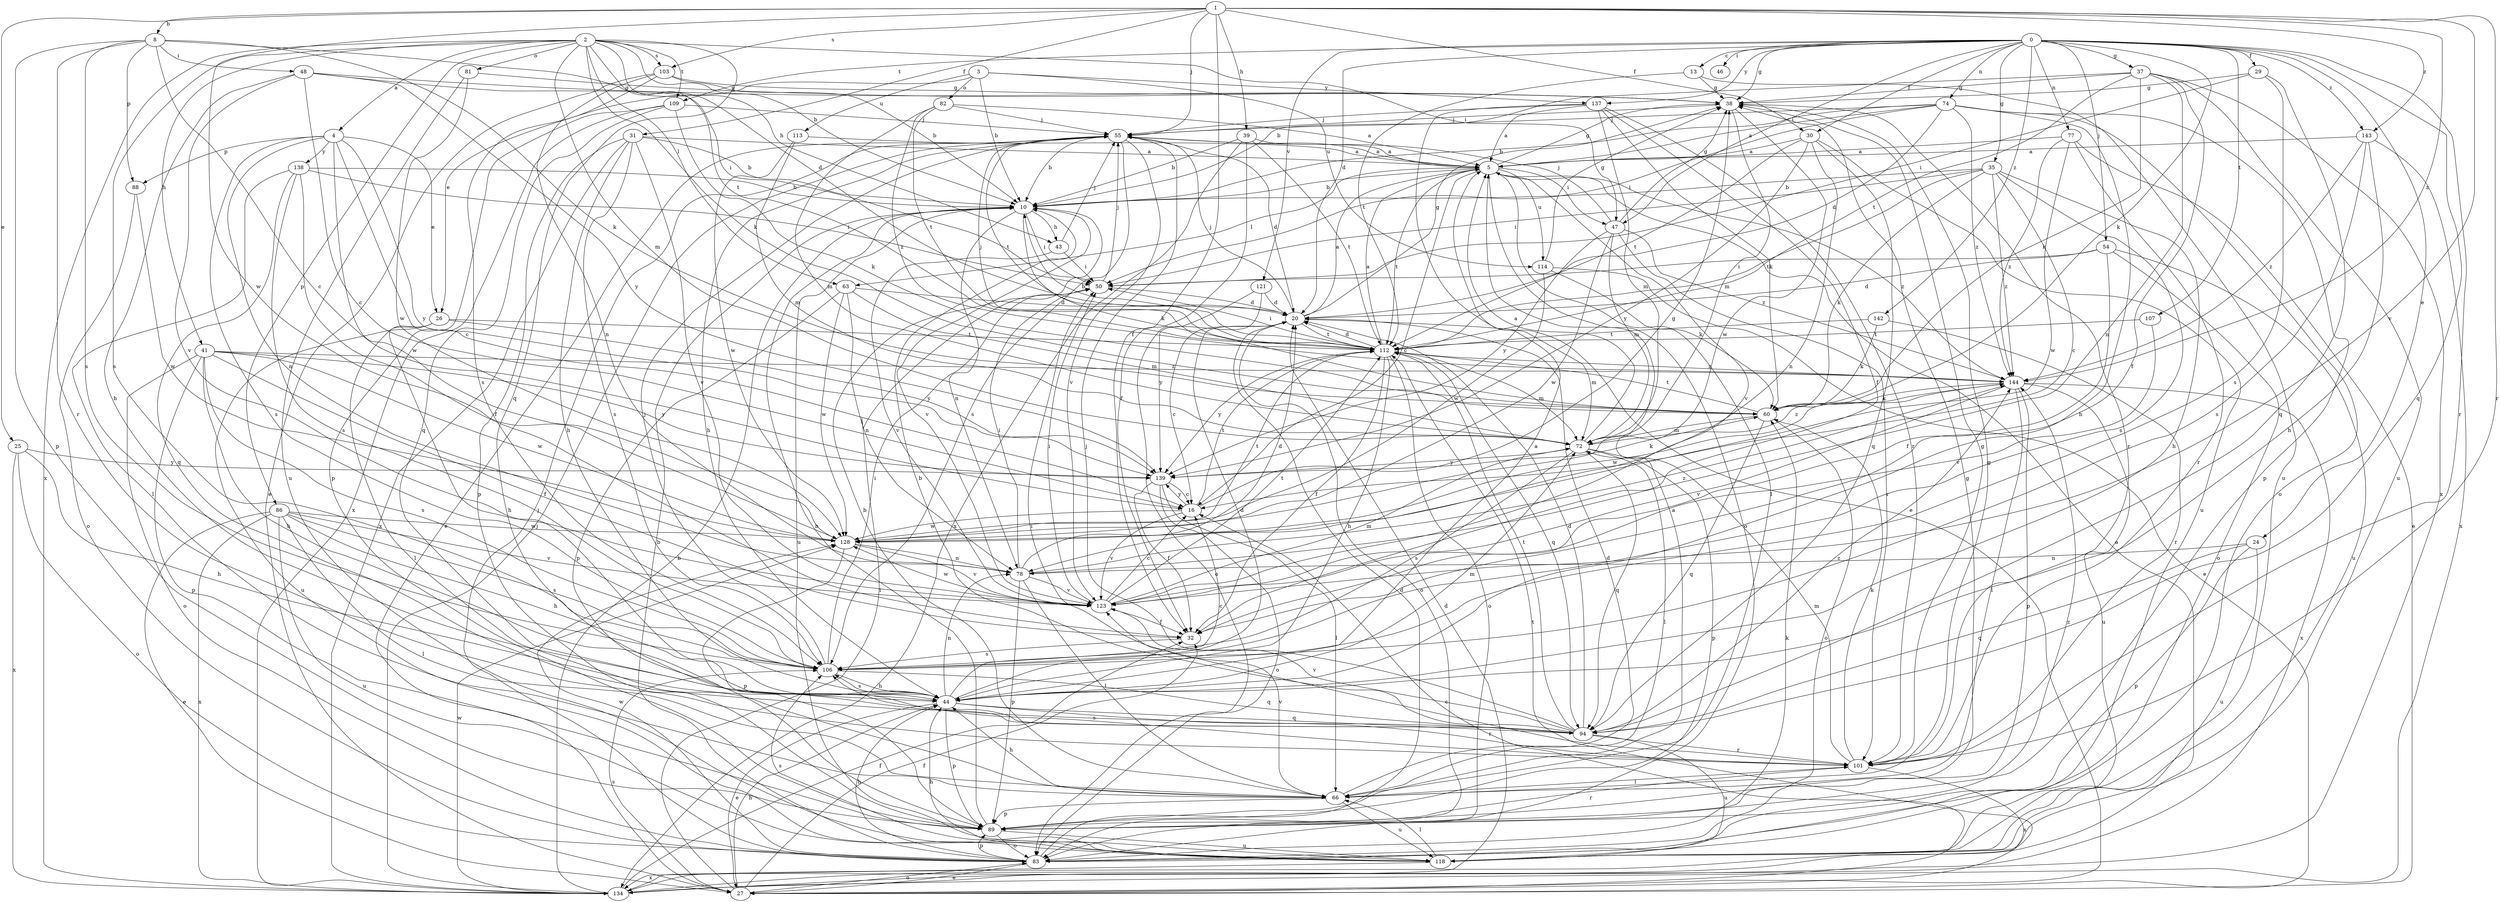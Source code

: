 strict digraph  {
0;
1;
2;
3;
4;
5;
8;
10;
13;
16;
20;
24;
25;
26;
27;
29;
30;
31;
32;
35;
37;
38;
39;
41;
43;
44;
46;
47;
48;
50;
54;
55;
60;
63;
66;
72;
74;
77;
78;
81;
82;
83;
86;
88;
89;
94;
101;
103;
106;
107;
109;
112;
113;
114;
118;
121;
123;
128;
134;
137;
138;
139;
142;
143;
144;
0 -> 13  [label=c];
0 -> 20  [label=d];
0 -> 24  [label=e];
0 -> 29  [label=f];
0 -> 30  [label=f];
0 -> 35  [label=g];
0 -> 37  [label=g];
0 -> 38  [label=g];
0 -> 46  [label=i];
0 -> 47  [label=i];
0 -> 54  [label=j];
0 -> 60  [label=k];
0 -> 74  [label=n];
0 -> 77  [label=n];
0 -> 94  [label=q];
0 -> 101  [label=r];
0 -> 107  [label=t];
0 -> 109  [label=t];
0 -> 121  [label=v];
0 -> 137  [label=y];
0 -> 142  [label=z];
0 -> 143  [label=z];
1 -> 8  [label=b];
1 -> 25  [label=e];
1 -> 30  [label=f];
1 -> 31  [label=f];
1 -> 32  [label=f];
1 -> 39  [label=h];
1 -> 55  [label=j];
1 -> 101  [label=r];
1 -> 103  [label=s];
1 -> 123  [label=v];
1 -> 128  [label=w];
1 -> 143  [label=z];
1 -> 144  [label=z];
2 -> 4  [label=a];
2 -> 10  [label=b];
2 -> 41  [label=h];
2 -> 43  [label=h];
2 -> 47  [label=i];
2 -> 60  [label=k];
2 -> 63  [label=l];
2 -> 72  [label=m];
2 -> 81  [label=o];
2 -> 86  [label=p];
2 -> 94  [label=q];
2 -> 103  [label=s];
2 -> 106  [label=s];
2 -> 109  [label=t];
2 -> 112  [label=t];
2 -> 134  [label=x];
3 -> 10  [label=b];
3 -> 26  [label=e];
3 -> 82  [label=o];
3 -> 113  [label=u];
3 -> 114  [label=u];
3 -> 137  [label=y];
4 -> 16  [label=c];
4 -> 26  [label=e];
4 -> 78  [label=n];
4 -> 88  [label=p];
4 -> 106  [label=s];
4 -> 128  [label=w];
4 -> 138  [label=y];
4 -> 139  [label=y];
5 -> 10  [label=b];
5 -> 16  [label=c];
5 -> 38  [label=g];
5 -> 47  [label=i];
5 -> 63  [label=l];
5 -> 66  [label=l];
5 -> 83  [label=o];
5 -> 112  [label=t];
5 -> 114  [label=u];
5 -> 123  [label=v];
5 -> 144  [label=z];
8 -> 16  [label=c];
8 -> 20  [label=d];
8 -> 48  [label=i];
8 -> 60  [label=k];
8 -> 88  [label=p];
8 -> 89  [label=p];
8 -> 101  [label=r];
8 -> 106  [label=s];
10 -> 43  [label=h];
10 -> 50  [label=i];
10 -> 60  [label=k];
10 -> 78  [label=n];
10 -> 118  [label=u];
10 -> 123  [label=v];
13 -> 38  [label=g];
13 -> 112  [label=t];
13 -> 118  [label=u];
16 -> 38  [label=g];
16 -> 112  [label=t];
16 -> 123  [label=v];
16 -> 128  [label=w];
16 -> 139  [label=y];
20 -> 5  [label=a];
20 -> 16  [label=c];
20 -> 38  [label=g];
20 -> 55  [label=j];
20 -> 72  [label=m];
20 -> 83  [label=o];
20 -> 112  [label=t];
24 -> 78  [label=n];
24 -> 89  [label=p];
24 -> 94  [label=q];
24 -> 118  [label=u];
25 -> 44  [label=h];
25 -> 83  [label=o];
25 -> 134  [label=x];
25 -> 139  [label=y];
26 -> 44  [label=h];
26 -> 66  [label=l];
26 -> 112  [label=t];
26 -> 118  [label=u];
26 -> 139  [label=y];
27 -> 16  [label=c];
27 -> 32  [label=f];
27 -> 44  [label=h];
27 -> 50  [label=i];
27 -> 83  [label=o];
27 -> 106  [label=s];
27 -> 112  [label=t];
29 -> 38  [label=g];
29 -> 50  [label=i];
29 -> 94  [label=q];
29 -> 106  [label=s];
30 -> 5  [label=a];
30 -> 78  [label=n];
30 -> 94  [label=q];
30 -> 112  [label=t];
30 -> 118  [label=u];
30 -> 139  [label=y];
31 -> 5  [label=a];
31 -> 10  [label=b];
31 -> 44  [label=h];
31 -> 89  [label=p];
31 -> 106  [label=s];
31 -> 123  [label=v];
31 -> 134  [label=x];
32 -> 106  [label=s];
35 -> 10  [label=b];
35 -> 16  [label=c];
35 -> 44  [label=h];
35 -> 50  [label=i];
35 -> 60  [label=k];
35 -> 106  [label=s];
35 -> 112  [label=t];
35 -> 144  [label=z];
37 -> 10  [label=b];
37 -> 32  [label=f];
37 -> 38  [label=g];
37 -> 60  [label=k];
37 -> 78  [label=n];
37 -> 112  [label=t];
37 -> 118  [label=u];
37 -> 134  [label=x];
38 -> 55  [label=j];
38 -> 72  [label=m];
38 -> 101  [label=r];
38 -> 128  [label=w];
39 -> 5  [label=a];
39 -> 10  [label=b];
39 -> 32  [label=f];
39 -> 112  [label=t];
39 -> 134  [label=x];
41 -> 32  [label=f];
41 -> 44  [label=h];
41 -> 83  [label=o];
41 -> 89  [label=p];
41 -> 106  [label=s];
41 -> 128  [label=w];
41 -> 139  [label=y];
41 -> 144  [label=z];
43 -> 50  [label=i];
43 -> 55  [label=j];
43 -> 123  [label=v];
44 -> 5  [label=a];
44 -> 16  [label=c];
44 -> 20  [label=d];
44 -> 27  [label=e];
44 -> 72  [label=m];
44 -> 78  [label=n];
44 -> 89  [label=p];
44 -> 94  [label=q];
44 -> 101  [label=r];
44 -> 106  [label=s];
47 -> 38  [label=g];
47 -> 55  [label=j];
47 -> 72  [label=m];
47 -> 101  [label=r];
47 -> 128  [label=w];
47 -> 139  [label=y];
47 -> 144  [label=z];
48 -> 16  [label=c];
48 -> 38  [label=g];
48 -> 44  [label=h];
48 -> 50  [label=i];
48 -> 123  [label=v];
48 -> 139  [label=y];
50 -> 20  [label=d];
50 -> 55  [label=j];
54 -> 20  [label=d];
54 -> 32  [label=f];
54 -> 50  [label=i];
54 -> 83  [label=o];
54 -> 118  [label=u];
55 -> 5  [label=a];
55 -> 10  [label=b];
55 -> 20  [label=d];
55 -> 27  [label=e];
55 -> 44  [label=h];
55 -> 106  [label=s];
55 -> 112  [label=t];
55 -> 123  [label=v];
60 -> 72  [label=m];
60 -> 83  [label=o];
60 -> 94  [label=q];
60 -> 112  [label=t];
63 -> 20  [label=d];
63 -> 72  [label=m];
63 -> 78  [label=n];
63 -> 89  [label=p];
63 -> 128  [label=w];
66 -> 10  [label=b];
66 -> 20  [label=d];
66 -> 38  [label=g];
66 -> 44  [label=h];
66 -> 89  [label=p];
66 -> 118  [label=u];
66 -> 123  [label=v];
72 -> 5  [label=a];
72 -> 66  [label=l];
72 -> 89  [label=p];
72 -> 94  [label=q];
72 -> 106  [label=s];
72 -> 139  [label=y];
72 -> 144  [label=z];
74 -> 5  [label=a];
74 -> 10  [label=b];
74 -> 20  [label=d];
74 -> 44  [label=h];
74 -> 50  [label=i];
74 -> 55  [label=j];
74 -> 83  [label=o];
74 -> 89  [label=p];
74 -> 144  [label=z];
77 -> 5  [label=a];
77 -> 27  [label=e];
77 -> 101  [label=r];
77 -> 128  [label=w];
77 -> 144  [label=z];
78 -> 20  [label=d];
78 -> 50  [label=i];
78 -> 66  [label=l];
78 -> 89  [label=p];
78 -> 123  [label=v];
78 -> 144  [label=z];
81 -> 38  [label=g];
81 -> 118  [label=u];
81 -> 128  [label=w];
82 -> 5  [label=a];
82 -> 55  [label=j];
82 -> 72  [label=m];
82 -> 112  [label=t];
82 -> 144  [label=z];
83 -> 10  [label=b];
83 -> 20  [label=d];
83 -> 27  [label=e];
83 -> 44  [label=h];
83 -> 55  [label=j];
83 -> 60  [label=k];
83 -> 89  [label=p];
83 -> 128  [label=w];
83 -> 144  [label=z];
86 -> 27  [label=e];
86 -> 44  [label=h];
86 -> 66  [label=l];
86 -> 106  [label=s];
86 -> 118  [label=u];
86 -> 123  [label=v];
86 -> 128  [label=w];
86 -> 134  [label=x];
88 -> 83  [label=o];
88 -> 128  [label=w];
89 -> 5  [label=a];
89 -> 10  [label=b];
89 -> 38  [label=g];
89 -> 83  [label=o];
89 -> 101  [label=r];
89 -> 118  [label=u];
94 -> 10  [label=b];
94 -> 20  [label=d];
94 -> 55  [label=j];
94 -> 101  [label=r];
94 -> 112  [label=t];
94 -> 118  [label=u];
94 -> 123  [label=v];
94 -> 144  [label=z];
101 -> 38  [label=g];
101 -> 50  [label=i];
101 -> 60  [label=k];
101 -> 66  [label=l];
101 -> 72  [label=m];
101 -> 106  [label=s];
101 -> 134  [label=x];
103 -> 10  [label=b];
103 -> 27  [label=e];
103 -> 38  [label=g];
103 -> 78  [label=n];
103 -> 106  [label=s];
106 -> 44  [label=h];
106 -> 50  [label=i];
106 -> 55  [label=j];
106 -> 94  [label=q];
107 -> 112  [label=t];
107 -> 123  [label=v];
109 -> 55  [label=j];
109 -> 60  [label=k];
109 -> 89  [label=p];
109 -> 94  [label=q];
109 -> 134  [label=x];
112 -> 5  [label=a];
112 -> 10  [label=b];
112 -> 20  [label=d];
112 -> 32  [label=f];
112 -> 44  [label=h];
112 -> 50  [label=i];
112 -> 55  [label=j];
112 -> 72  [label=m];
112 -> 83  [label=o];
112 -> 94  [label=q];
112 -> 139  [label=y];
112 -> 144  [label=z];
113 -> 5  [label=a];
113 -> 72  [label=m];
113 -> 128  [label=w];
114 -> 27  [label=e];
114 -> 38  [label=g];
114 -> 60  [label=k];
114 -> 128  [label=w];
118 -> 44  [label=h];
118 -> 66  [label=l];
118 -> 106  [label=s];
118 -> 134  [label=x];
121 -> 20  [label=d];
121 -> 83  [label=o];
121 -> 139  [label=y];
123 -> 16  [label=c];
123 -> 32  [label=f];
123 -> 50  [label=i];
123 -> 72  [label=m];
123 -> 112  [label=t];
123 -> 128  [label=w];
128 -> 78  [label=n];
128 -> 89  [label=p];
128 -> 112  [label=t];
128 -> 123  [label=v];
134 -> 5  [label=a];
134 -> 10  [label=b];
134 -> 20  [label=d];
134 -> 32  [label=f];
134 -> 55  [label=j];
134 -> 128  [label=w];
137 -> 5  [label=a];
137 -> 27  [label=e];
137 -> 32  [label=f];
137 -> 55  [label=j];
137 -> 60  [label=k];
137 -> 72  [label=m];
137 -> 101  [label=r];
138 -> 10  [label=b];
138 -> 32  [label=f];
138 -> 50  [label=i];
138 -> 66  [label=l];
138 -> 94  [label=q];
138 -> 106  [label=s];
139 -> 16  [label=c];
139 -> 32  [label=f];
139 -> 60  [label=k];
139 -> 66  [label=l];
139 -> 83  [label=o];
142 -> 60  [label=k];
142 -> 101  [label=r];
142 -> 112  [label=t];
143 -> 5  [label=a];
143 -> 44  [label=h];
143 -> 106  [label=s];
143 -> 134  [label=x];
143 -> 144  [label=z];
144 -> 60  [label=k];
144 -> 66  [label=l];
144 -> 89  [label=p];
144 -> 118  [label=u];
144 -> 123  [label=v];
144 -> 128  [label=w];
144 -> 134  [label=x];
}
